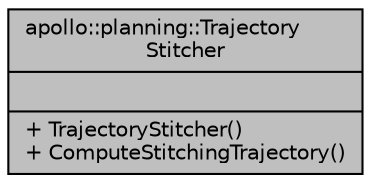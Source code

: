 digraph "apollo::planning::TrajectoryStitcher"
{
  edge [fontname="Helvetica",fontsize="10",labelfontname="Helvetica",labelfontsize="10"];
  node [fontname="Helvetica",fontsize="10",shape=record];
  Node1 [label="{apollo::planning::Trajectory\lStitcher\n||+ TrajectoryStitcher()\l+ ComputeStitchingTrajectory()\l}",height=0.2,width=0.4,color="black", fillcolor="grey75", style="filled" fontcolor="black"];
}
